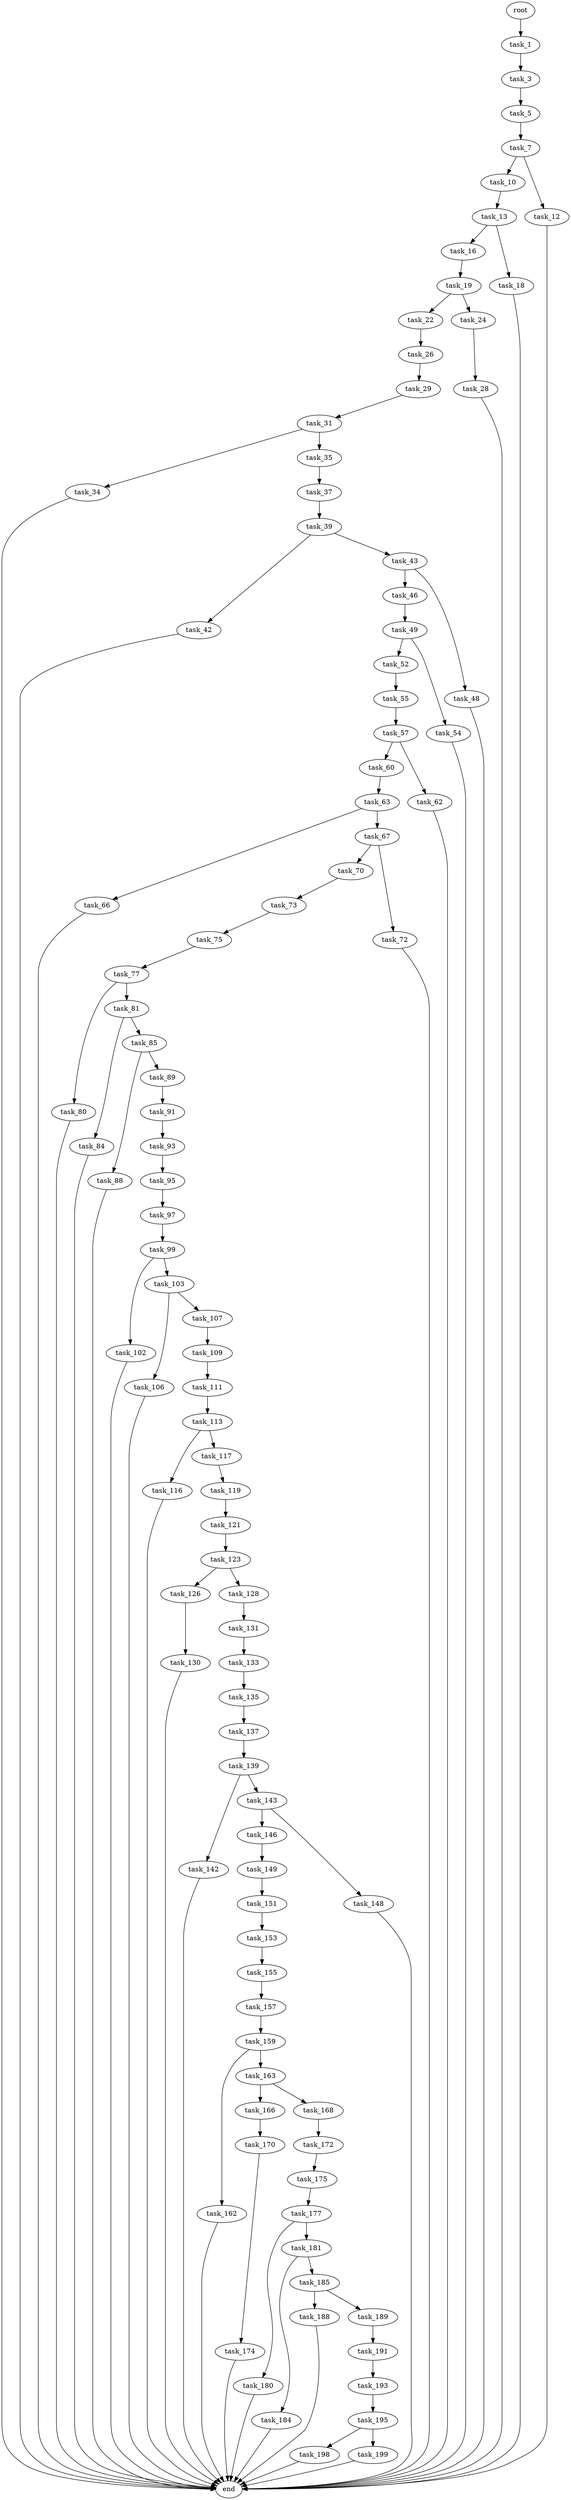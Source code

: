 digraph G {
  root [size="0.000000"];
  task_1 [size="6595486949.000000"];
  task_3 [size="68719476736.000000"];
  task_5 [size="32197766153.000000"];
  task_7 [size="188044362946.000000"];
  task_10 [size="201129649987.000000"];
  task_12 [size="3932790407.000000"];
  task_13 [size="7511013498.000000"];
  end [size="0.000000"];
  task_16 [size="141439938588.000000"];
  task_18 [size="231928233984.000000"];
  task_19 [size="42464749912.000000"];
  task_22 [size="15904532138.000000"];
  task_24 [size="28991029248.000000"];
  task_26 [size="1073741824000.000000"];
  task_28 [size="314469778636.000000"];
  task_29 [size="326373174814.000000"];
  task_31 [size="28991029248.000000"];
  task_34 [size="201315305682.000000"];
  task_35 [size="226874844727.000000"];
  task_37 [size="19004110813.000000"];
  task_39 [size="68719476736.000000"];
  task_42 [size="47750522581.000000"];
  task_43 [size="68719476736.000000"];
  task_46 [size="28991029248.000000"];
  task_48 [size="229252584298.000000"];
  task_49 [size="8589934592.000000"];
  task_52 [size="782757789696.000000"];
  task_54 [size="51566148119.000000"];
  task_55 [size="8289460855.000000"];
  task_57 [size="231928233984.000000"];
  task_60 [size="28460602090.000000"];
  task_62 [size="8589934592.000000"];
  task_63 [size="231928233984.000000"];
  task_66 [size="20556648722.000000"];
  task_67 [size="368293445632.000000"];
  task_70 [size="782757789696.000000"];
  task_72 [size="413305738406.000000"];
  task_73 [size="549755813888.000000"];
  task_75 [size="8472007532.000000"];
  task_77 [size="850752190206.000000"];
  task_80 [size="12578513852.000000"];
  task_81 [size="319563893116.000000"];
  task_84 [size="58068964669.000000"];
  task_85 [size="59806252563.000000"];
  task_88 [size="134217728000.000000"];
  task_89 [size="113650922882.000000"];
  task_91 [size="20902422072.000000"];
  task_93 [size="13294162373.000000"];
  task_95 [size="235859704145.000000"];
  task_97 [size="434590639303.000000"];
  task_99 [size="17388376889.000000"];
  task_102 [size="128651310528.000000"];
  task_103 [size="68719476736.000000"];
  task_106 [size="6476596902.000000"];
  task_107 [size="134217728000.000000"];
  task_109 [size="8732582360.000000"];
  task_111 [size="111929364005.000000"];
  task_113 [size="15671235788.000000"];
  task_116 [size="314395973479.000000"];
  task_117 [size="4225230419.000000"];
  task_119 [size="1955608145.000000"];
  task_121 [size="415336271735.000000"];
  task_123 [size="99892690365.000000"];
  task_126 [size="592025944.000000"];
  task_128 [size="28991029248.000000"];
  task_130 [size="1027421707695.000000"];
  task_131 [size="16637396654.000000"];
  task_133 [size="1078054689040.000000"];
  task_135 [size="319954376903.000000"];
  task_137 [size="1032722985.000000"];
  task_139 [size="7111685127.000000"];
  task_142 [size="26638702752.000000"];
  task_143 [size="7815257412.000000"];
  task_146 [size="7390368328.000000"];
  task_148 [size="2013486633.000000"];
  task_149 [size="88556986332.000000"];
  task_151 [size="368293445632.000000"];
  task_153 [size="549755813888.000000"];
  task_155 [size="782757789696.000000"];
  task_157 [size="8589934592.000000"];
  task_159 [size="782757789696.000000"];
  task_162 [size="549755813888.000000"];
  task_163 [size="68719476736.000000"];
  task_166 [size="721725393220.000000"];
  task_168 [size="782757789696.000000"];
  task_170 [size="68719476736.000000"];
  task_172 [size="18465126763.000000"];
  task_174 [size="3344954010.000000"];
  task_175 [size="375740895596.000000"];
  task_177 [size="795310336024.000000"];
  task_180 [size="4483935100.000000"];
  task_181 [size="37201213040.000000"];
  task_184 [size="9321371091.000000"];
  task_185 [size="28991029248.000000"];
  task_188 [size="5351122604.000000"];
  task_189 [size="16991443590.000000"];
  task_191 [size="129622917817.000000"];
  task_193 [size="549755813888.000000"];
  task_195 [size="1028518415.000000"];
  task_198 [size="3025897904.000000"];
  task_199 [size="535862828876.000000"];

  root -> task_1 [size="1.000000"];
  task_1 -> task_3 [size="301989888.000000"];
  task_3 -> task_5 [size="134217728.000000"];
  task_5 -> task_7 [size="838860800.000000"];
  task_7 -> task_10 [size="209715200.000000"];
  task_7 -> task_12 [size="209715200.000000"];
  task_10 -> task_13 [size="411041792.000000"];
  task_12 -> end [size="1.000000"];
  task_13 -> task_16 [size="209715200.000000"];
  task_13 -> task_18 [size="209715200.000000"];
  task_16 -> task_19 [size="209715200.000000"];
  task_18 -> end [size="1.000000"];
  task_19 -> task_22 [size="838860800.000000"];
  task_19 -> task_24 [size="838860800.000000"];
  task_22 -> task_26 [size="838860800.000000"];
  task_24 -> task_28 [size="75497472.000000"];
  task_26 -> task_29 [size="838860800.000000"];
  task_28 -> end [size="1.000000"];
  task_29 -> task_31 [size="411041792.000000"];
  task_31 -> task_34 [size="75497472.000000"];
  task_31 -> task_35 [size="75497472.000000"];
  task_34 -> end [size="1.000000"];
  task_35 -> task_37 [size="301989888.000000"];
  task_37 -> task_39 [size="411041792.000000"];
  task_39 -> task_42 [size="134217728.000000"];
  task_39 -> task_43 [size="134217728.000000"];
  task_42 -> end [size="1.000000"];
  task_43 -> task_46 [size="134217728.000000"];
  task_43 -> task_48 [size="134217728.000000"];
  task_46 -> task_49 [size="75497472.000000"];
  task_48 -> end [size="1.000000"];
  task_49 -> task_52 [size="33554432.000000"];
  task_49 -> task_54 [size="33554432.000000"];
  task_52 -> task_55 [size="679477248.000000"];
  task_54 -> end [size="1.000000"];
  task_55 -> task_57 [size="679477248.000000"];
  task_57 -> task_60 [size="301989888.000000"];
  task_57 -> task_62 [size="301989888.000000"];
  task_60 -> task_63 [size="679477248.000000"];
  task_62 -> end [size="1.000000"];
  task_63 -> task_66 [size="301989888.000000"];
  task_63 -> task_67 [size="301989888.000000"];
  task_66 -> end [size="1.000000"];
  task_67 -> task_70 [size="411041792.000000"];
  task_67 -> task_72 [size="411041792.000000"];
  task_70 -> task_73 [size="679477248.000000"];
  task_72 -> end [size="1.000000"];
  task_73 -> task_75 [size="536870912.000000"];
  task_75 -> task_77 [size="411041792.000000"];
  task_77 -> task_80 [size="679477248.000000"];
  task_77 -> task_81 [size="679477248.000000"];
  task_80 -> end [size="1.000000"];
  task_81 -> task_84 [size="536870912.000000"];
  task_81 -> task_85 [size="536870912.000000"];
  task_84 -> end [size="1.000000"];
  task_85 -> task_88 [size="75497472.000000"];
  task_85 -> task_89 [size="75497472.000000"];
  task_88 -> end [size="1.000000"];
  task_89 -> task_91 [size="209715200.000000"];
  task_91 -> task_93 [size="411041792.000000"];
  task_93 -> task_95 [size="209715200.000000"];
  task_95 -> task_97 [size="838860800.000000"];
  task_97 -> task_99 [size="301989888.000000"];
  task_99 -> task_102 [size="411041792.000000"];
  task_99 -> task_103 [size="411041792.000000"];
  task_102 -> end [size="1.000000"];
  task_103 -> task_106 [size="134217728.000000"];
  task_103 -> task_107 [size="134217728.000000"];
  task_106 -> end [size="1.000000"];
  task_107 -> task_109 [size="209715200.000000"];
  task_109 -> task_111 [size="301989888.000000"];
  task_111 -> task_113 [size="75497472.000000"];
  task_113 -> task_116 [size="838860800.000000"];
  task_113 -> task_117 [size="838860800.000000"];
  task_116 -> end [size="1.000000"];
  task_117 -> task_119 [size="75497472.000000"];
  task_119 -> task_121 [size="134217728.000000"];
  task_121 -> task_123 [size="411041792.000000"];
  task_123 -> task_126 [size="301989888.000000"];
  task_123 -> task_128 [size="301989888.000000"];
  task_126 -> task_130 [size="33554432.000000"];
  task_128 -> task_131 [size="75497472.000000"];
  task_130 -> end [size="1.000000"];
  task_131 -> task_133 [size="411041792.000000"];
  task_133 -> task_135 [size="838860800.000000"];
  task_135 -> task_137 [size="301989888.000000"];
  task_137 -> task_139 [size="33554432.000000"];
  task_139 -> task_142 [size="301989888.000000"];
  task_139 -> task_143 [size="301989888.000000"];
  task_142 -> end [size="1.000000"];
  task_143 -> task_146 [size="134217728.000000"];
  task_143 -> task_148 [size="134217728.000000"];
  task_146 -> task_149 [size="301989888.000000"];
  task_148 -> end [size="1.000000"];
  task_149 -> task_151 [size="134217728.000000"];
  task_151 -> task_153 [size="411041792.000000"];
  task_153 -> task_155 [size="536870912.000000"];
  task_155 -> task_157 [size="679477248.000000"];
  task_157 -> task_159 [size="33554432.000000"];
  task_159 -> task_162 [size="679477248.000000"];
  task_159 -> task_163 [size="679477248.000000"];
  task_162 -> end [size="1.000000"];
  task_163 -> task_166 [size="134217728.000000"];
  task_163 -> task_168 [size="134217728.000000"];
  task_166 -> task_170 [size="536870912.000000"];
  task_168 -> task_172 [size="679477248.000000"];
  task_170 -> task_174 [size="134217728.000000"];
  task_172 -> task_175 [size="679477248.000000"];
  task_174 -> end [size="1.000000"];
  task_175 -> task_177 [size="301989888.000000"];
  task_177 -> task_180 [size="838860800.000000"];
  task_177 -> task_181 [size="838860800.000000"];
  task_180 -> end [size="1.000000"];
  task_181 -> task_184 [size="679477248.000000"];
  task_181 -> task_185 [size="679477248.000000"];
  task_184 -> end [size="1.000000"];
  task_185 -> task_188 [size="75497472.000000"];
  task_185 -> task_189 [size="75497472.000000"];
  task_188 -> end [size="1.000000"];
  task_189 -> task_191 [size="33554432.000000"];
  task_191 -> task_193 [size="301989888.000000"];
  task_193 -> task_195 [size="536870912.000000"];
  task_195 -> task_198 [size="33554432.000000"];
  task_195 -> task_199 [size="33554432.000000"];
  task_198 -> end [size="1.000000"];
  task_199 -> end [size="1.000000"];
}
